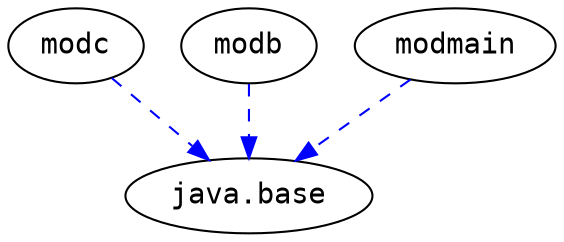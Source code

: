 # Created by depvis.JigsawDepVisualizer on Tue Oct 10 15:14:20 CEST 2017
digraph Java9_Dependency_Visualizer {
modc[fontname="Consolas",shape="ellipse",label="modc"];
java_base[fontname="Consolas",shape="ellipse",label="java.base"];
modb[fontname="Consolas",shape="ellipse",label="modb"];
modmain[fontname="Consolas",shape="ellipse",label="modmain"];
modc -> java_base[color="#0000ff",fontname="Consolas",fontcolor="#0000ff",style="dashed",weight="16"]
modb -> java_base[color="#0000ff",fontname="Consolas",fontcolor="#0000ff",style="dashed",weight="16"]
modmain -> java_base[color="#0000ff",fontname="Consolas",fontcolor="#0000ff",style="dashed",weight="16"]
}
